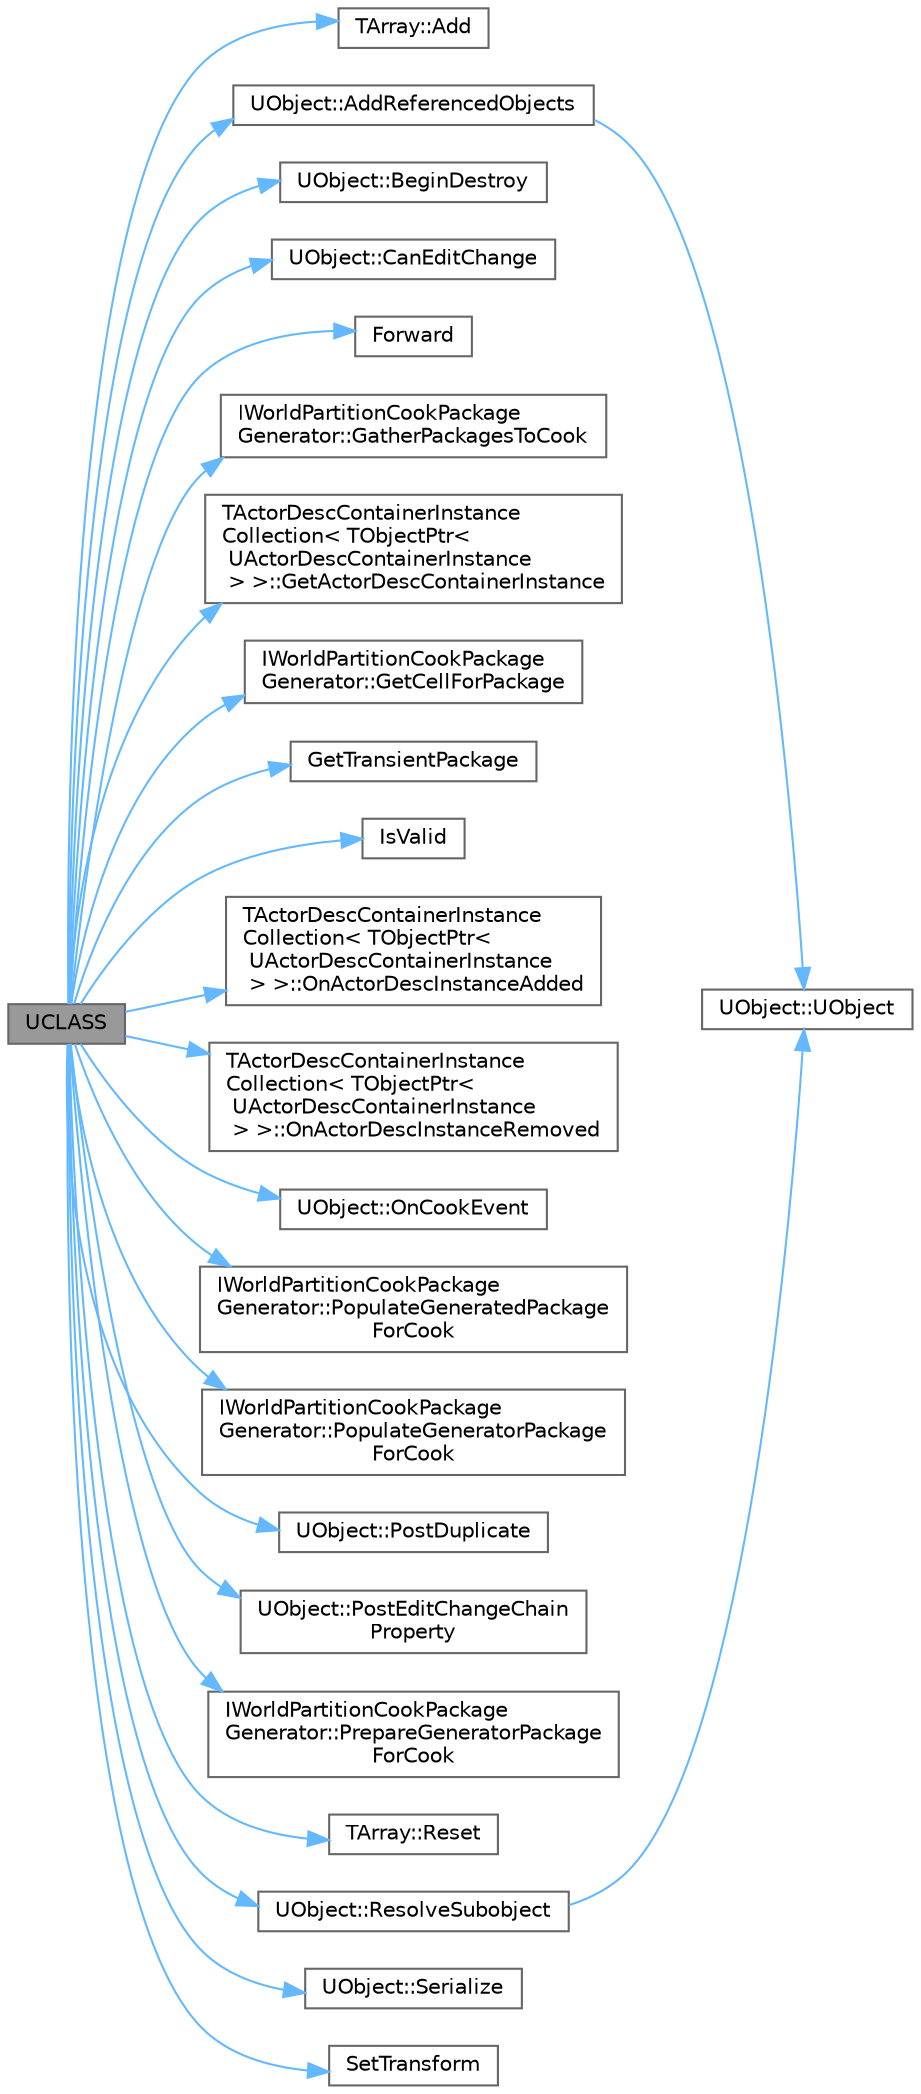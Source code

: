digraph "UCLASS"
{
 // INTERACTIVE_SVG=YES
 // LATEX_PDF_SIZE
  bgcolor="transparent";
  edge [fontname=Helvetica,fontsize=10,labelfontname=Helvetica,labelfontsize=10];
  node [fontname=Helvetica,fontsize=10,shape=box,height=0.2,width=0.4];
  rankdir="LR";
  Node1 [id="Node000001",label="UCLASS",height=0.2,width=0.4,color="gray40", fillcolor="grey60", style="filled", fontcolor="black",tooltip=" "];
  Node1 -> Node2 [id="edge1_Node000001_Node000002",color="steelblue1",style="solid",tooltip=" "];
  Node2 [id="Node000002",label="TArray::Add",height=0.2,width=0.4,color="grey40", fillcolor="white", style="filled",URL="$d4/d52/classTArray.html#a94f6bf2bef04382fc79010abad57d823",tooltip="Adds a new item to the end of the array, possibly reallocating the whole array to fit."];
  Node1 -> Node3 [id="edge2_Node000001_Node000003",color="steelblue1",style="solid",tooltip=" "];
  Node3 [id="Node000003",label="UObject::AddReferencedObjects",height=0.2,width=0.4,color="grey40", fillcolor="white", style="filled",URL="$df/def/classUObject.html#a7ed26528c68ab61db7546d969d33f0ea",tooltip="Callback used to allow object register its direct object references that are not already covered by t..."];
  Node3 -> Node4 [id="edge3_Node000003_Node000004",color="steelblue1",style="solid",tooltip=" "];
  Node4 [id="Node000004",label="UObject::UObject",height=0.2,width=0.4,color="grey40", fillcolor="white", style="filled",URL="$df/def/classUObject.html#ae1e8afb0b1117edf494eab22aea37761",tooltip="Default constructor."];
  Node1 -> Node5 [id="edge4_Node000001_Node000005",color="steelblue1",style="solid",tooltip=" "];
  Node5 [id="Node000005",label="UObject::BeginDestroy",height=0.2,width=0.4,color="grey40", fillcolor="white", style="filled",URL="$df/def/classUObject.html#adb92057619b9275063b651ec0033047b",tooltip="Called before destroying the object."];
  Node1 -> Node6 [id="edge5_Node000001_Node000006",color="steelblue1",style="solid",tooltip=" "];
  Node6 [id="Node000006",label="UObject::CanEditChange",height=0.2,width=0.4,color="grey40", fillcolor="white", style="filled",URL="$df/def/classUObject.html#a4ccf25f038ae010981cd2c38a7c328ce",tooltip="Called by the editor to query whether a property of this object is allowed to be modified."];
  Node1 -> Node7 [id="edge6_Node000001_Node000007",color="steelblue1",style="solid",tooltip=" "];
  Node7 [id="Node000007",label="Forward",height=0.2,width=0.4,color="grey40", fillcolor="white", style="filled",URL="$d4/d24/UnrealTemplate_8h.html#a68f280c1d561a8899a1e9e3ea8405d00",tooltip="Forward will cast a reference to an rvalue reference."];
  Node1 -> Node8 [id="edge7_Node000001_Node000008",color="steelblue1",style="solid",tooltip=" "];
  Node8 [id="Node000008",label="IWorldPartitionCookPackage\lGenerator::GatherPackagesToCook",height=0.2,width=0.4,color="grey40", fillcolor="white", style="filled",URL="$d1/d83/classIWorldPartitionCookPackageGenerator.html#af69b795c2a1d32a136983761a03498d1",tooltip=" "];
  Node1 -> Node9 [id="edge8_Node000001_Node000009",color="steelblue1",style="solid",tooltip=" "];
  Node9 [id="Node000009",label="TActorDescContainerInstance\lCollection\< TObjectPtr\<\l UActorDescContainerInstance\l \> \>::GetActorDescContainerInstance",height=0.2,width=0.4,color="grey40", fillcolor="white", style="filled",URL="$d3/dd1/classTActorDescContainerInstanceCollection.html#a0863b8fc1109adc65b65953ec153a593",tooltip=" "];
  Node1 -> Node10 [id="edge9_Node000001_Node000010",color="steelblue1",style="solid",tooltip=" "];
  Node10 [id="Node000010",label="IWorldPartitionCookPackage\lGenerator::GetCellForPackage",height=0.2,width=0.4,color="grey40", fillcolor="white", style="filled",URL="$d1/d83/classIWorldPartitionCookPackageGenerator.html#a50207e8f013d079c73046e3121dee96e",tooltip=" "];
  Node1 -> Node11 [id="edge10_Node000001_Node000011",color="steelblue1",style="solid",tooltip=" "];
  Node11 [id="Node000011",label="GetTransientPackage",height=0.2,width=0.4,color="grey40", fillcolor="white", style="filled",URL="$d0/da9/UObjectGlobals_8h.html#a6dc6ccc7ad484060605a63dd0e3c3d77",tooltip="Returns the transient top-level package, which is useful for temporarily storing objects that should ..."];
  Node1 -> Node12 [id="edge11_Node000001_Node000012",color="steelblue1",style="solid",tooltip=" "];
  Node12 [id="Node000012",label="IsValid",height=0.2,width=0.4,color="grey40", fillcolor="white", style="filled",URL="$d2/d4c/LiveLinkTypes_8h.html#ac532c4b500b1a85ea22217f2c65a70ed",tooltip=" "];
  Node1 -> Node13 [id="edge12_Node000001_Node000013",color="steelblue1",style="solid",tooltip=" "];
  Node13 [id="Node000013",label="TActorDescContainerInstance\lCollection\< TObjectPtr\<\l UActorDescContainerInstance\l \> \>::OnActorDescInstanceAdded",height=0.2,width=0.4,color="grey40", fillcolor="white", style="filled",URL="$d3/dd1/classTActorDescContainerInstanceCollection.html#aa4e875f44dc709eb75f5765bc593ae0a",tooltip=" "];
  Node1 -> Node14 [id="edge13_Node000001_Node000014",color="steelblue1",style="solid",tooltip=" "];
  Node14 [id="Node000014",label="TActorDescContainerInstance\lCollection\< TObjectPtr\<\l UActorDescContainerInstance\l \> \>::OnActorDescInstanceRemoved",height=0.2,width=0.4,color="grey40", fillcolor="white", style="filled",URL="$d3/dd1/classTActorDescContainerInstanceCollection.html#ad401752c0d8dd36d57801fb251f3ea35",tooltip=" "];
  Node1 -> Node15 [id="edge14_Node000001_Node000015",color="steelblue1",style="solid",tooltip=" "];
  Node15 [id="Node000015",label="UObject::OnCookEvent",height=0.2,width=0.4,color="grey40", fillcolor="white", style="filled",URL="$df/def/classUObject.html#afdaad6156cfb4ae502e4218a7395b3ae",tooltip="Called during cooking for various events that happen on each UObject in a package during load/transfo..."];
  Node1 -> Node16 [id="edge15_Node000001_Node000016",color="steelblue1",style="solid",tooltip=" "];
  Node16 [id="Node000016",label="IWorldPartitionCookPackage\lGenerator::PopulateGeneratedPackage\lForCook",height=0.2,width=0.4,color="grey40", fillcolor="white", style="filled",URL="$d1/d83/classIWorldPartitionCookPackageGenerator.html#affd30226a4dd400278782e8a49fc4892",tooltip=" "];
  Node1 -> Node17 [id="edge16_Node000001_Node000017",color="steelblue1",style="solid",tooltip=" "];
  Node17 [id="Node000017",label="IWorldPartitionCookPackage\lGenerator::PopulateGeneratorPackage\lForCook",height=0.2,width=0.4,color="grey40", fillcolor="white", style="filled",URL="$d1/d83/classIWorldPartitionCookPackageGenerator.html#a3421c35a03ed57b82af1aa8ff6a95aec",tooltip=" "];
  Node1 -> Node18 [id="edge17_Node000001_Node000018",color="steelblue1",style="solid",tooltip=" "];
  Node18 [id="Node000018",label="UObject::PostDuplicate",height=0.2,width=0.4,color="grey40", fillcolor="white", style="filled",URL="$df/def/classUObject.html#a23e49d5e900c7ba542d980c168ca5ab2",tooltip="Called after duplication & serialization and before PostLoad."];
  Node1 -> Node19 [id="edge18_Node000001_Node000019",color="steelblue1",style="solid",tooltip=" "];
  Node19 [id="Node000019",label="UObject::PostEditChangeChain\lProperty",height=0.2,width=0.4,color="grey40", fillcolor="white", style="filled",URL="$df/def/classUObject.html#a9a10fac3507fc86a5869b176f63abe2e",tooltip="This alternate version of PostEditChange is called when properties inside structs are modified."];
  Node1 -> Node20 [id="edge19_Node000001_Node000020",color="steelblue1",style="solid",tooltip=" "];
  Node20 [id="Node000020",label="IWorldPartitionCookPackage\lGenerator::PrepareGeneratorPackage\lForCook",height=0.2,width=0.4,color="grey40", fillcolor="white", style="filled",URL="$d1/d83/classIWorldPartitionCookPackageGenerator.html#aacf51e4eaf0bfe14e8cd3d230e557bf8",tooltip=" "];
  Node1 -> Node21 [id="edge20_Node000001_Node000021",color="steelblue1",style="solid",tooltip=" "];
  Node21 [id="Node000021",label="TArray::Reset",height=0.2,width=0.4,color="grey40", fillcolor="white", style="filled",URL="$d4/d52/classTArray.html#a246ab624b720b01fd83764700aab8cf9",tooltip="Same as empty, but doesn't change memory allocations, unless the new size is larger than the current ..."];
  Node1 -> Node22 [id="edge21_Node000001_Node000022",color="steelblue1",style="solid",tooltip=" "];
  Node22 [id="Node000022",label="UObject::ResolveSubobject",height=0.2,width=0.4,color="grey40", fillcolor="white", style="filled",URL="$df/def/classUObject.html#a5c9d18244ed00bea83c5e818be4d44ca",tooltip="Called to defer loading a subobject to its top-level container object."];
  Node22 -> Node4 [id="edge22_Node000022_Node000004",color="steelblue1",style="solid",tooltip=" "];
  Node1 -> Node23 [id="edge23_Node000001_Node000023",color="steelblue1",style="solid",tooltip=" "];
  Node23 [id="Node000023",label="UObject::Serialize",height=0.2,width=0.4,color="grey40", fillcolor="white", style="filled",URL="$df/def/classUObject.html#ab15675bbdb377f92426c0a9d90cf0197",tooltip="Handles reading, writing, and reference collecting using FArchive."];
  Node1 -> Node24 [id="edge24_Node000001_Node000024",color="steelblue1",style="solid",tooltip=" "];
  Node24 [id="Node000024",label="SetTransform",height=0.2,width=0.4,color="grey40", fillcolor="white", style="filled",URL="$d7/d64/SmartObjectRuntime_8h.html#a9d6c1094feffd521f24d87efe8a2ecbb",tooltip=" "];
}
